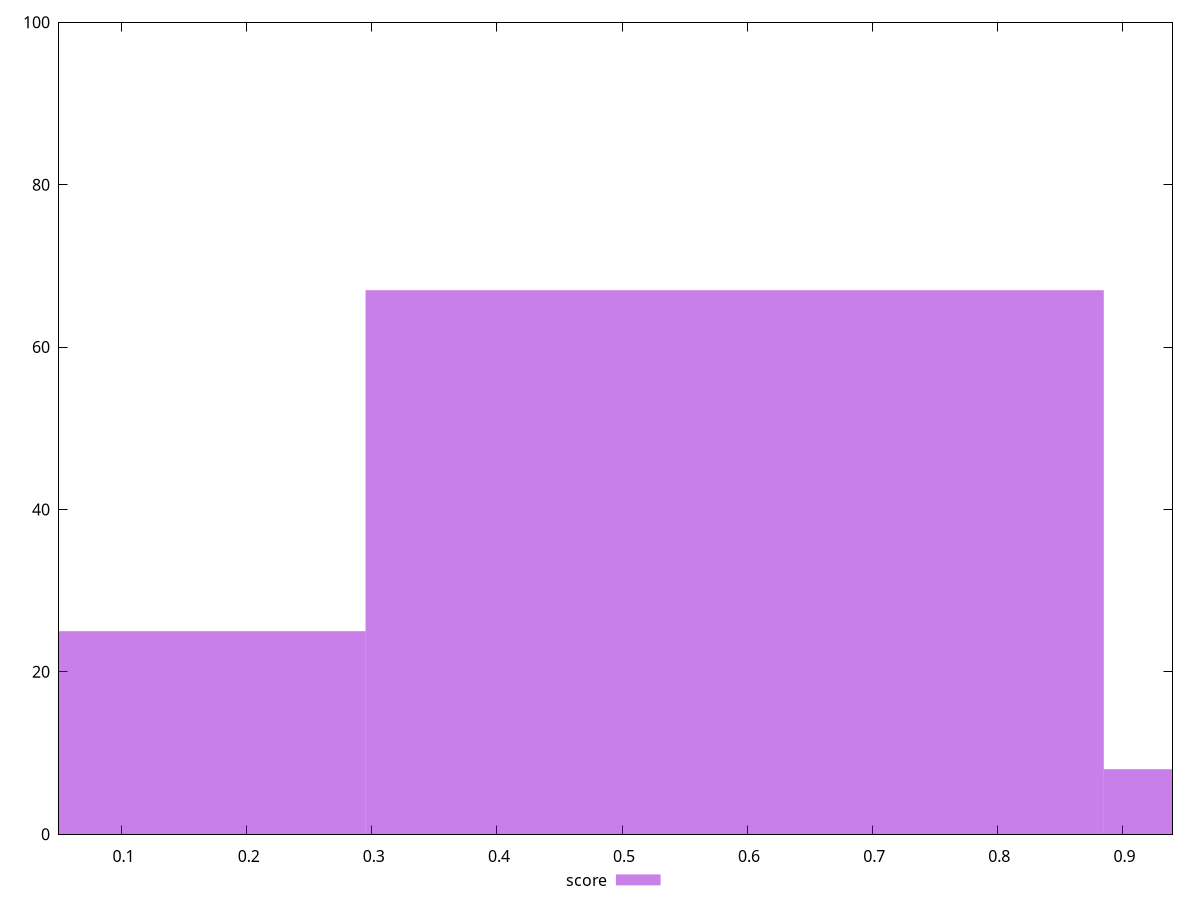 reset

$score <<EOF
0.5900535646750276 67
0 25
1.1801071293500551 8
EOF

set key outside below
set boxwidth 0.5900535646750276
set xrange [0.05:0.94]
set yrange [0:100]
set trange [0:100]
set style fill transparent solid 0.5 noborder
set terminal svg size 640, 490 enhanced background rgb 'white'
set output "report_00015_2021-02-09T16-11-33.973Z/max-potential-fid/samples/pages+cached+noadtech+nomedia/score/histogram.svg"

plot $score title "score" with boxes

reset
